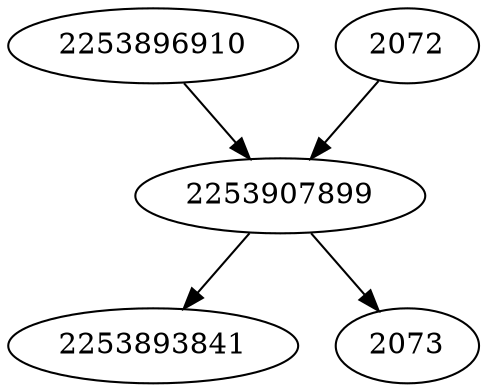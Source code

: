 strict digraph  {
2253896910;
2253893841;
2072;
2073;
2253907899;
2253896910 -> 2253907899;
2072 -> 2253907899;
2253907899 -> 2073;
2253907899 -> 2253893841;
}
